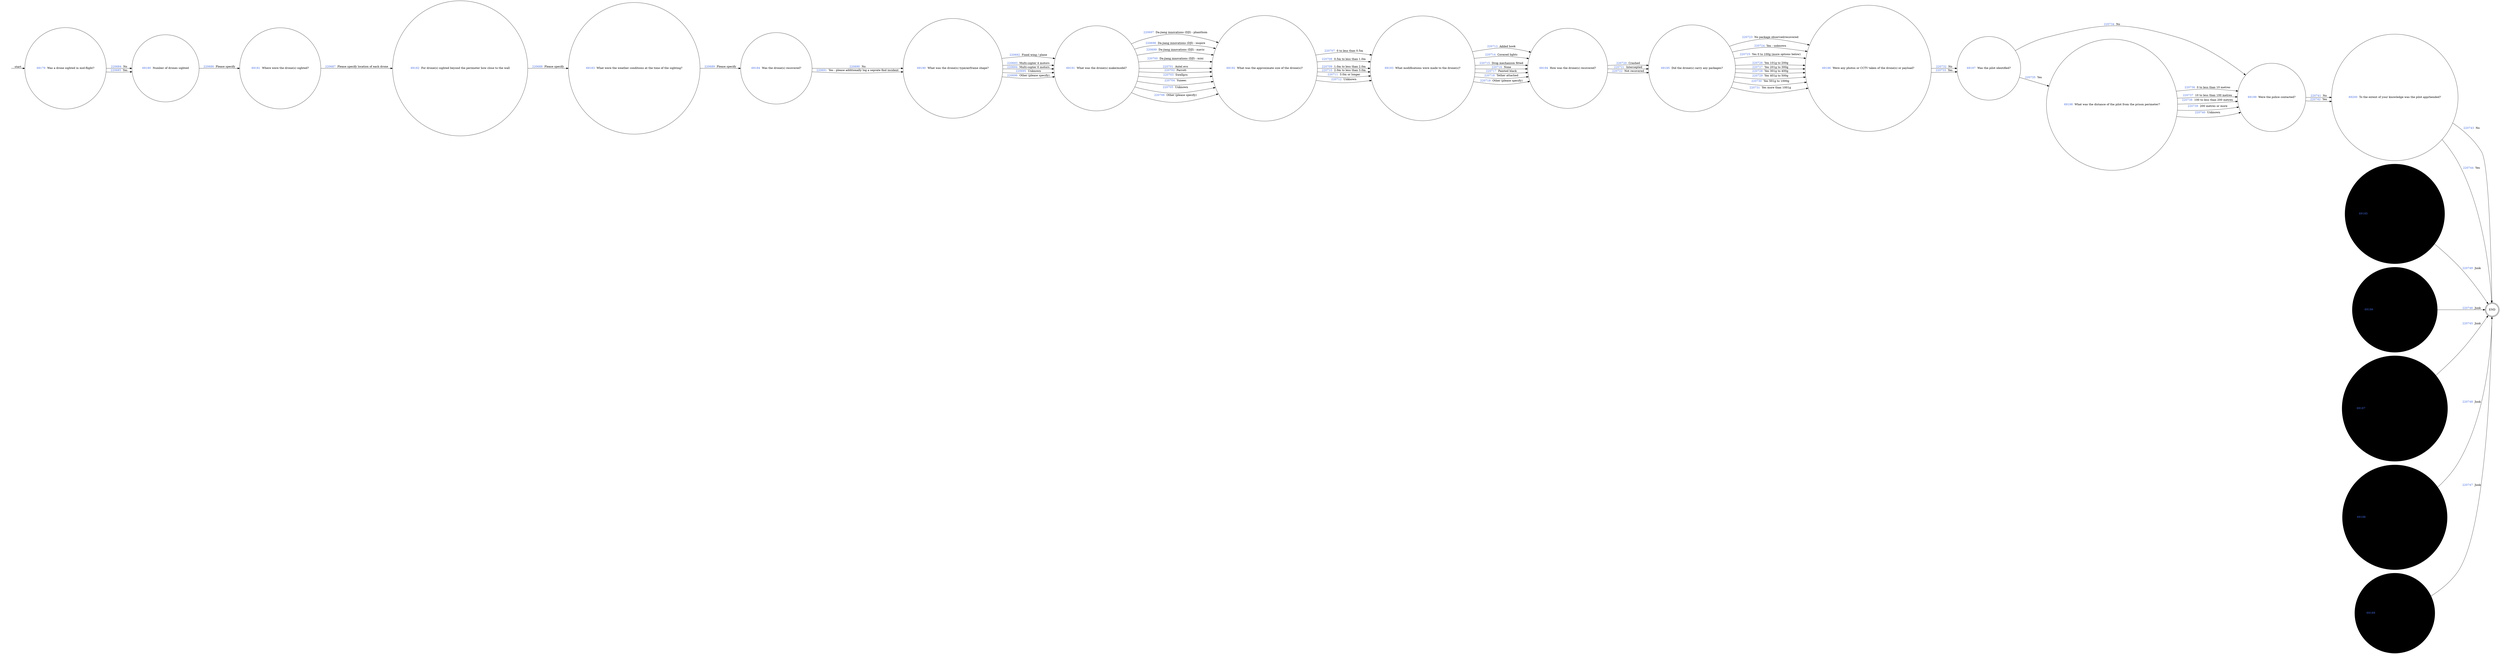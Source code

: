 digraph DRONE_SIGHTING_3 {
  rankdir=LR;
  node [shape = circle];

  START_NODE [label="", shape=none];
  START_NODE -> 69179 [label = "start"];
  END_NODE [label="END", shape="doublecircle"];
  69179 [label=< <FONT COLOR="royalblue">69179 </FONT> Was a drone sighted in mid-flight? >];
  69179 -> 69180 [label=< <FONT COLOR="royalblue">220684 </FONT> No >];
  69179 -> 69180 [label=< <FONT COLOR="royalblue">220685 </FONT> Yes >];
  69180 [label=< <FONT COLOR="royalblue">69180 </FONT> Number of drones sighted >];
  69180 -> 69181 [label=< <FONT COLOR="royalblue">220686 </FONT> Please specify >];
  69181 [label=< <FONT COLOR="royalblue">69181 </FONT> Where were the drone(s) sighted? >];
  69181 -> 69182 [label=< <FONT COLOR="royalblue">220687 </FONT> Please specify location of each drone >];
  69182 [label=< <FONT COLOR="royalblue">69182 </FONT> For drone(s) sighted beyond the perimeter how close to the wall >];
  69182 -> 69183 [label=< <FONT COLOR="royalblue">220688 </FONT> Please specify >];
  69183 [label=< <FONT COLOR="royalblue">69183 </FONT> What were the weather conditions at the time of the sighting? >];
  69183 -> 69184 [label=< <FONT COLOR="royalblue">220689 </FONT> Please specify >];
  69184 [label=< <FONT COLOR="royalblue">69184 </FONT> Was the drone(s) recovered? >];
  69184 -> 69190 [label=< <FONT COLOR="royalblue">220690 </FONT> No >];
  69184 -> 69190 [label=< <FONT COLOR="royalblue">220691 </FONT> Yes - please additionally log a seprate find incident >];
  69185 [label=< <FONT COLOR="royalblue">69185 </FONT> What was the drone(s) type/airframe shape? >, style="filled", color="#DDD"];
  69185 -> END_NODE [label=< <FONT COLOR="royalblue">220749 </FONT> Junk >];
  69186 [label=< <FONT COLOR="royalblue">69186 </FONT> What was the drone(s) make/model? >, style="filled", color="#DDD"];
  69186 -> END_NODE [label=< <FONT COLOR="royalblue">220746 </FONT> Junk >];
  69187 [label=< <FONT COLOR="royalblue">69187 </FONT> What was the approximate size of the drone(s)? >, style="filled", color="#DDD"];
  69187 -> END_NODE [label=< <FONT COLOR="royalblue">220745 </FONT> Junk >, color="#DDD"];
  69188 [label=< <FONT COLOR="royalblue">69188 </FONT> What modifications were made to the drone(s)? >, style="filled", color="#DDD"];
  69188 -> END_NODE [label=< <FONT COLOR="royalblue">220748 </FONT> Junk >];
  69189 [label=< <FONT COLOR="royalblue">69189 </FONT> How was the drone(s) recovered? >, style="filled", color="#DDD"];
  69189 -> END_NODE [label=< <FONT COLOR="royalblue">220747 </FONT> Junk >];
  69190 [label=< <FONT COLOR="royalblue">69190 </FONT> What was the drone(s) type/airframe shape? >];
  69190 -> 69191 [label=< <FONT COLOR="royalblue">220692 </FONT> Fixed wing / plane >];
  69190 -> 69191 [label=< <FONT COLOR="royalblue">220693 </FONT> Multi-copter 4 motors >];
  69190 -> 69191 [label=< <FONT COLOR="royalblue">220694 </FONT> Multi-copter 6 motors >];
  69190 -> 69191 [label=< <FONT COLOR="royalblue">220695 </FONT> Unknown >];
  69190 -> 69191 [label=< <FONT COLOR="royalblue">220696 </FONT> Other (please specify) >];
  69191 [label=< <FONT COLOR="royalblue">69191 </FONT> What was the drone(s) make/model? >];
  69191 -> 69192 [label=< <FONT COLOR="royalblue">220697 </FONT> Da-jiang innovations (DJI) - phanthom >];
  69191 -> 69192 [label=< <FONT COLOR="royalblue">220698 </FONT> Da-jiang innovations (DJI) - inspire >];
  69191 -> 69192 [label=< <FONT COLOR="royalblue">220699 </FONT> Da-jiang innovations (DJI) - mavic >];
  69191 -> 69192 [label=< <FONT COLOR="royalblue">220700 </FONT> Da-jiang innovations (DJI) - mini >];
  69191 -> 69192 [label=< <FONT COLOR="royalblue">220701 </FONT> Autel evo >];
  69191 -> 69192 [label=< <FONT COLOR="royalblue">220702 </FONT> Parrott >];
  69191 -> 69192 [label=< <FONT COLOR="royalblue">220703 </FONT> Swellpro >];
  69191 -> 69192 [label=< <FONT COLOR="royalblue">220704 </FONT> Yuneec >];
  69191 -> 69192 [label=< <FONT COLOR="royalblue">220705 </FONT> Unknown >];
  69191 -> 69192 [label=< <FONT COLOR="royalblue">220706 </FONT> Other (please specify) >];
  69192 [label=< <FONT COLOR="royalblue">69192 </FONT> What was the approximate size of the drone(s)? >];
  69192 -> 69193 [label=< <FONT COLOR="royalblue">220707 </FONT> 0 to less than 0.5m >];
  69192 -> 69193 [label=< <FONT COLOR="royalblue">220708 </FONT> 0.5m to less than 1.0m >];
  69192 -> 69193 [label=< <FONT COLOR="royalblue">220709 </FONT> 1.0m to less than 2.0m >];
  69192 -> 69193 [label=< <FONT COLOR="royalblue">220710 </FONT> 2.0m to less than 3.0m >];
  69192 -> 69193 [label=< <FONT COLOR="royalblue">220711 </FONT> 3.0m or longer >];
  69192 -> 69193 [label=< <FONT COLOR="royalblue">220712 </FONT> Unknown >];
  69193 [label=< <FONT COLOR="royalblue">69193 </FONT> What modifications were made to the drone(s)? >];
  69193 -> 69194 [label=< <FONT COLOR="royalblue">220713 </FONT> Added hook >];
  69193 -> 69194 [label=< <FONT COLOR="royalblue">220714 </FONT> Covered lights >];
  69193 -> 69194 [label=< <FONT COLOR="royalblue">220715 </FONT> Drop mechanism fitted >];
  69193 -> 69194 [label=< <FONT COLOR="royalblue">220716 </FONT> None >];
  69193 -> 69194 [label=< <FONT COLOR="royalblue">220717 </FONT> Painted black >];
  69193 -> 69194 [label=< <FONT COLOR="royalblue">220718 </FONT> Tether attached >];
  69193 -> 69194 [label=< <FONT COLOR="royalblue">220719 </FONT> Other (please specify) >];
  69194 [label=< <FONT COLOR="royalblue">69194 </FONT> How was the drone(s) recovered? >];
  69194 -> 69195 [label=< <FONT COLOR="royalblue">220720 </FONT> Crashed >];
  69194 -> 69195 [label=< <FONT COLOR="royalblue">220721 </FONT> Intercepted >];
  69194 -> 69195 [label=< <FONT COLOR="royalblue">220722 </FONT> Not recovered >];
  69195 [label=< <FONT COLOR="royalblue">69195 </FONT> Did the drone(s) carry any packages? >];
  69195 -> 69196 [label=< <FONT COLOR="royalblue">220723 </FONT> No package observed/recovered >];
  69195 -> 69196 [label=< <FONT COLOR="royalblue">220724 </FONT> Yes - unknown >];
  69195 -> 69196 [label=< <FONT COLOR="royalblue">220725 </FONT> Yes 0 to 100g (more options below) >];
  69195 -> 69196 [label=< <FONT COLOR="royalblue">220726 </FONT> Yes 101g to 200g >];
  69195 -> 69196 [label=< <FONT COLOR="royalblue">220727 </FONT> Yes 201g to 300g >];
  69195 -> 69196 [label=< <FONT COLOR="royalblue">220728 </FONT> Yes 301g to 400g >];
  69195 -> 69196 [label=< <FONT COLOR="royalblue">220729 </FONT> Yes 401g to 500g >];
  69195 -> 69196 [label=< <FONT COLOR="royalblue">220730 </FONT> Yes 501g to 1000g >];
  69195 -> 69196 [label=< <FONT COLOR="royalblue">220731 </FONT> Yes more than 1001g >];
  69196 [label=< <FONT COLOR="royalblue">69196 </FONT> Were any photos or CCTV taken of the drone(s) or payload? >];
  69196 -> 69197 [label=< <FONT COLOR="royalblue">220732 </FONT> No >];
  69196 -> 69197 [label=< <FONT COLOR="royalblue">220733 </FONT> Yes >];
  69197 [label=< <FONT COLOR="royalblue">69197 </FONT> Was the pilot identified? >];
  69197 -> 69199 [label=< <FONT COLOR="royalblue">220734 </FONT> No >];
  69197 -> 69198 [label=< <FONT COLOR="royalblue">220735 </FONT> Yes >];
  69198 [label=< <FONT COLOR="royalblue">69198 </FONT> What was the distance of the pilot from the prison perimeter? >];
  69198 -> 69199 [label=< <FONT COLOR="royalblue">220736 </FONT> 0 to less than 10 metres >];
  69198 -> 69199 [label=< <FONT COLOR="royalblue">220737 </FONT> 10 to less than 100 metres >];
  69198 -> 69199 [label=< <FONT COLOR="royalblue">220738 </FONT> 100 to less than 200 metres >];
  69198 -> 69199 [label=< <FONT COLOR="royalblue">220739 </FONT> 200 metres or more >];
  69198 -> 69199 [label=< <FONT COLOR="royalblue">220740 </FONT> Unknown >];
  69199 [label=< <FONT COLOR="royalblue">69199 </FONT> Were the police contacted? >];
  69199 -> 69200 [label=< <FONT COLOR="royalblue">220741 </FONT> No >];
  69199 -> 69200 [label=< <FONT COLOR="royalblue">220742 </FONT> Yes >];
  69200 [label=< <FONT COLOR="royalblue">69200 </FONT> To the extent of your knowledge was the pilot apprhended? >];
  69200 -> END_NODE [label=< <FONT COLOR="royalblue">220743 </FONT> No >];
  69200 -> END_NODE [label=< <FONT COLOR="royalblue">220744 </FONT> Yes >];
}
